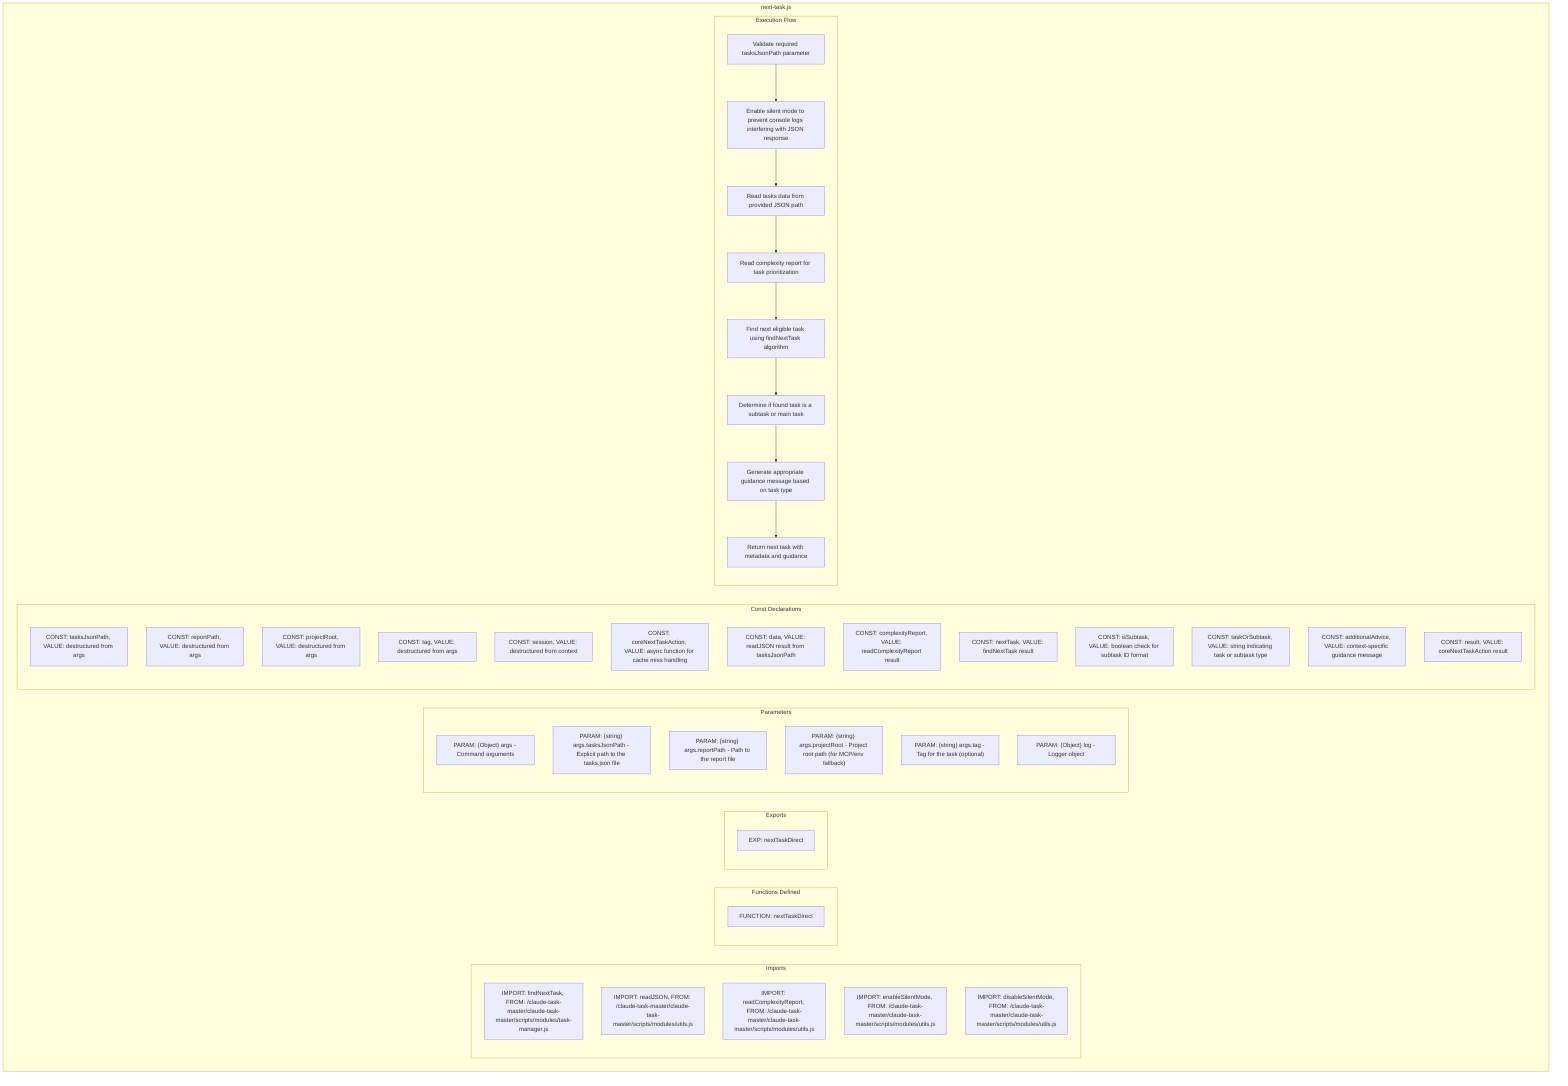 flowchart TB
    subgraph Imports["Imports"]
        I1["IMPORT: findNextTask, FROM: /claude-task-master/claude-task-master/scripts/modules/task-manager.js"]
        I2["IMPORT: readJSON, FROM: /claude-task-master/claude-task-master/scripts/modules/utils.js"]
        I3["IMPORT: readComplexityReport, FROM: /claude-task-master/claude-task-master/scripts/modules/utils.js"]
        I4["IMPORT: enableSilentMode, FROM: /claude-task-master/claude-task-master/scripts/modules/utils.js"]
        I5["IMPORT: disableSilentMode, FROM: /claude-task-master/claude-task-master/scripts/modules/utils.js"]
    end
    
    subgraph FunctionsDefined["Functions Defined"]
        FU1["FUNCTION: nextTaskDirect"]
    end
    
    subgraph Exports["Exports"]
        E1["EXP: nextTaskDirect"]
    end
    
    subgraph Parameters["Parameters"]
        P1["PARAM: {Object} args - Command arguments"]
        P2["PARAM: {string} args.tasksJsonPath - Explicit path to the tasks.json file"]
        P3["PARAM: {string} args.reportPath - Path to the report file"]
        P4["PARAM: {string} args.projectRoot - Project root path (for MCP/env fallback)"]
        P5["PARAM: {string} args.tag - Tag for the task (optional)"]
        P6["PARAM: {Object} log - Logger object"]
    end
    
    subgraph Constants["Const Declarations"]
        C1["CONST: tasksJsonPath, VALUE: destructured from args"]
        C2["CONST: reportPath, VALUE: destructured from args"]
        C3["CONST: projectRoot, VALUE: destructured from args"]
        C4["CONST: tag, VALUE: destructured from args"]
        C5["CONST: session, VALUE: destructured from context"]
        C6["CONST: coreNextTaskAction, VALUE: async function for cache miss handling"]
        C7["CONST: data, VALUE: readJSON result from tasksJsonPath"]
        C8["CONST: complexityReport, VALUE: readComplexityReport result"]
        C9["CONST: nextTask, VALUE: findNextTask result"]
        C10["CONST: isSubtask, VALUE: boolean check for subtask ID format"]
        C11["CONST: taskOrSubtask, VALUE: string indicating task or subtask type"]
        C12["CONST: additionalAdvice, VALUE: context-specific guidance message"]
        C13["CONST: result, VALUE: coreNextTaskAction result"]
    end
    
    subgraph ExecutionFlow["Execution Flow"]
        FL1["Validate required tasksJsonPath parameter"]
        FL2["Enable silent mode to prevent console logs interfering with JSON response"]
        FL3["Read tasks data from provided JSON path"]
        FL4["Read complexity report for task prioritization"]
        FL5["Find next eligible task using findNextTask algorithm"]
        FL6["Determine if found task is a subtask or main task"]
        FL7["Generate appropriate guidance message based on task type"]
        FL8["Return next task with metadata and guidance"]
    end
    
    subgraph nextTask["next-task.js"]
        Imports
        FunctionsDefined
        Exports
        Parameters
        Constants
        ExecutionFlow
    end
    
    FL1 --> FL2
    FL2 --> FL3
    FL3 --> FL4
    FL4 --> FL5
    FL5 --> FL6
    FL6 --> FL7
    FL7 --> FL8